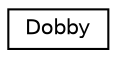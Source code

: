 digraph "Graphical Class Hierarchy"
{
 // LATEX_PDF_SIZE
  edge [fontname="Helvetica",fontsize="10",labelfontname="Helvetica",labelfontsize="10"];
  node [fontname="Helvetica",fontsize="10",shape=record];
  rankdir="LR";
  Node0 [label="Dobby",height=0.2,width=0.4,color="black", fillcolor="white", style="filled",URL="$classDobby.html",tooltip="The root Dobby object, runs the dbus loop."];
}
